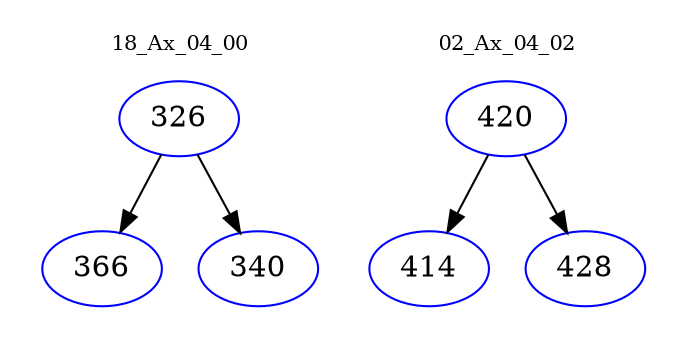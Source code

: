 digraph{
subgraph cluster_0 {
color = white
label = "18_Ax_04_00";
fontsize=10;
T0_326 [label="326", color="blue"]
T0_326 -> T0_366 [color="black"]
T0_366 [label="366", color="blue"]
T0_326 -> T0_340 [color="black"]
T0_340 [label="340", color="blue"]
}
subgraph cluster_1 {
color = white
label = "02_Ax_04_02";
fontsize=10;
T1_420 [label="420", color="blue"]
T1_420 -> T1_414 [color="black"]
T1_414 [label="414", color="blue"]
T1_420 -> T1_428 [color="black"]
T1_428 [label="428", color="blue"]
}
}
